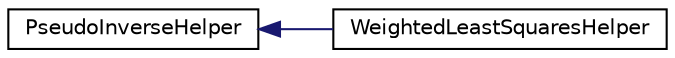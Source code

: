 digraph "Graphical Class Hierarchy"
{
  edge [fontname="Helvetica",fontsize="10",labelfontname="Helvetica",labelfontsize="10"];
  node [fontname="Helvetica",fontsize="10",shape=record];
  rankdir="LR";
  Node0 [label="PseudoInverseHelper",height=0.2,width=0.4,color="black", fillcolor="white", style="filled",URL="$classPseudoInverseHelper.html"];
  Node0 -> Node1 [dir="back",color="midnightblue",fontsize="10",style="solid",fontname="Helvetica"];
  Node1 [label="WeightedLeastSquaresHelper",height=0.2,width=0.4,color="black", fillcolor="white", style="filled",URL="$classWeightedLeastSquaresHelper.html"];
}
